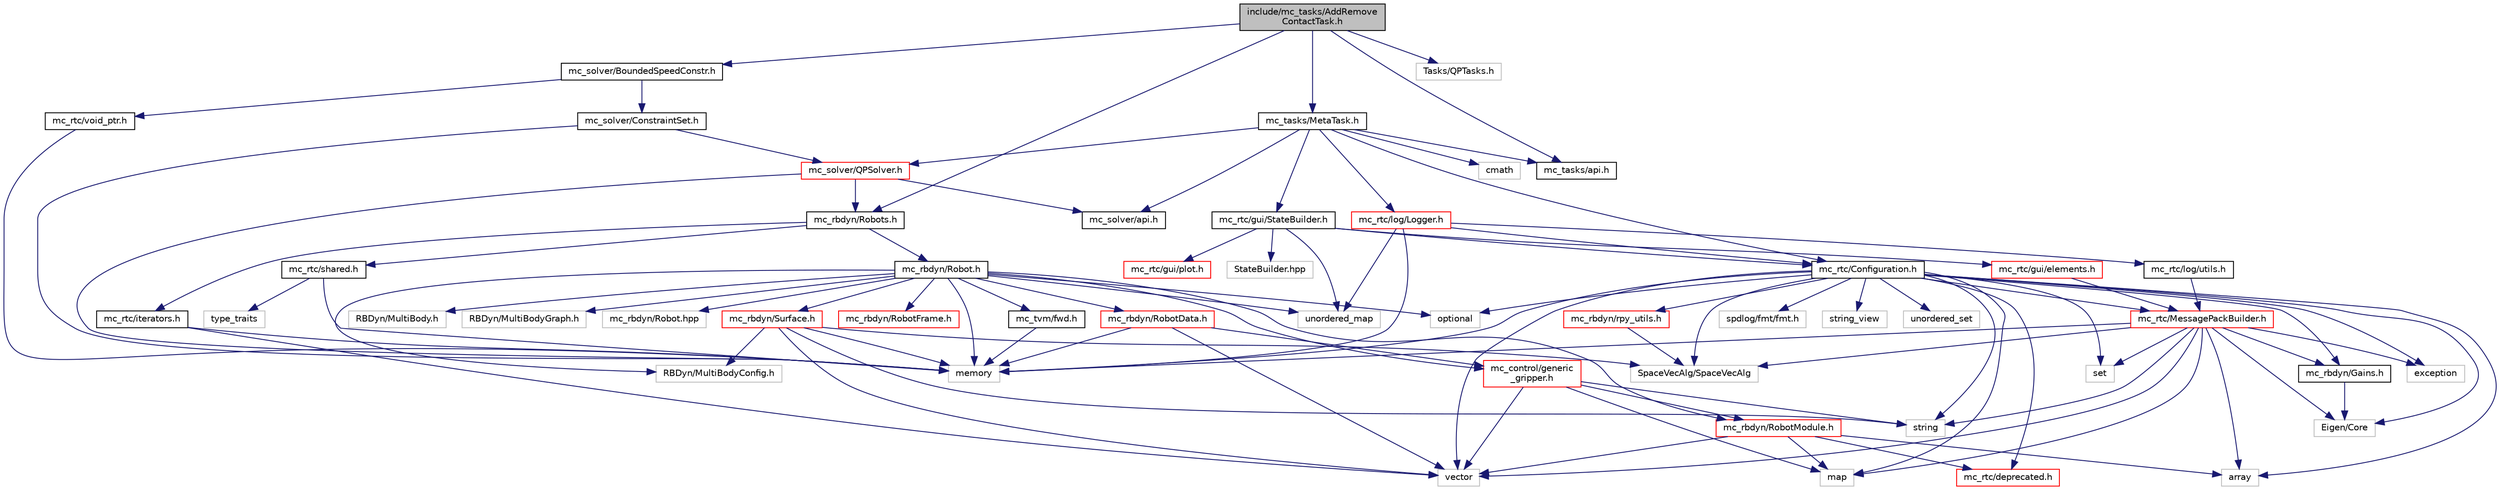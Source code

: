 digraph "include/mc_tasks/AddRemoveContactTask.h"
{
 // INTERACTIVE_SVG=YES
  edge [fontname="Helvetica",fontsize="10",labelfontname="Helvetica",labelfontsize="10"];
  node [fontname="Helvetica",fontsize="10",shape=record];
  Node0 [label="include/mc_tasks/AddRemove\lContactTask.h",height=0.2,width=0.4,color="black", fillcolor="grey75", style="filled", fontcolor="black"];
  Node0 -> Node1 [color="midnightblue",fontsize="10",style="solid",fontname="Helvetica"];
  Node1 [label="mc_rbdyn/Robots.h",height=0.2,width=0.4,color="black", fillcolor="white", style="filled",URL="$Robots_8h.html"];
  Node1 -> Node2 [color="midnightblue",fontsize="10",style="solid",fontname="Helvetica"];
  Node2 [label="mc_rbdyn/Robot.h",height=0.2,width=0.4,color="black", fillcolor="white", style="filled",URL="$mc__rbdyn_2Robot_8h.html"];
  Node2 -> Node3 [color="midnightblue",fontsize="10",style="solid",fontname="Helvetica"];
  Node3 [label="mc_rbdyn/RobotData.h",height=0.2,width=0.4,color="red", fillcolor="white", style="filled",URL="$RobotData_8h.html"];
  Node3 -> Node4 [color="midnightblue",fontsize="10",style="solid",fontname="Helvetica"];
  Node4 [label="mc_control/generic\l_gripper.h",height=0.2,width=0.4,color="red", fillcolor="white", style="filled",URL="$generic__gripper_8h.html"];
  Node4 -> Node6 [color="midnightblue",fontsize="10",style="solid",fontname="Helvetica"];
  Node6 [label="mc_rbdyn/RobotModule.h",height=0.2,width=0.4,color="red", fillcolor="white", style="filled",URL="$RobotModule_8h.html"];
  Node6 -> Node13 [color="midnightblue",fontsize="10",style="solid",fontname="Helvetica"];
  Node13 [label="mc_rtc/deprecated.h",height=0.2,width=0.4,color="red", fillcolor="white", style="filled",URL="$deprecated_8h.html"];
  Node6 -> Node30 [color="midnightblue",fontsize="10",style="solid",fontname="Helvetica"];
  Node30 [label="array",height=0.2,width=0.4,color="grey75", fillcolor="white", style="filled"];
  Node6 -> Node32 [color="midnightblue",fontsize="10",style="solid",fontname="Helvetica"];
  Node32 [label="map",height=0.2,width=0.4,color="grey75", fillcolor="white", style="filled"];
  Node6 -> Node24 [color="midnightblue",fontsize="10",style="solid",fontname="Helvetica"];
  Node24 [label="vector",height=0.2,width=0.4,color="grey75", fillcolor="white", style="filled"];
  Node4 -> Node32 [color="midnightblue",fontsize="10",style="solid",fontname="Helvetica"];
  Node4 -> Node12 [color="midnightblue",fontsize="10",style="solid",fontname="Helvetica"];
  Node12 [label="string",height=0.2,width=0.4,color="grey75", fillcolor="white", style="filled"];
  Node4 -> Node24 [color="midnightblue",fontsize="10",style="solid",fontname="Helvetica"];
  Node3 -> Node11 [color="midnightblue",fontsize="10",style="solid",fontname="Helvetica"];
  Node11 [label="memory",height=0.2,width=0.4,color="grey75", fillcolor="white", style="filled"];
  Node3 -> Node24 [color="midnightblue",fontsize="10",style="solid",fontname="Helvetica"];
  Node2 -> Node52 [color="midnightblue",fontsize="10",style="solid",fontname="Helvetica"];
  Node52 [label="mc_rbdyn/RobotFrame.h",height=0.2,width=0.4,color="red", fillcolor="white", style="filled",URL="$mc__rbdyn_2RobotFrame_8h.html"];
  Node2 -> Node6 [color="midnightblue",fontsize="10",style="solid",fontname="Helvetica"];
  Node2 -> Node59 [color="midnightblue",fontsize="10",style="solid",fontname="Helvetica"];
  Node59 [label="mc_rbdyn/Surface.h",height=0.2,width=0.4,color="red", fillcolor="white", style="filled",URL="$Surface_8h.html"];
  Node59 -> Node60 [color="midnightblue",fontsize="10",style="solid",fontname="Helvetica"];
  Node60 [label="RBDyn/MultiBodyConfig.h",height=0.2,width=0.4,color="grey75", fillcolor="white", style="filled"];
  Node59 -> Node10 [color="midnightblue",fontsize="10",style="solid",fontname="Helvetica"];
  Node10 [label="SpaceVecAlg/SpaceVecAlg",height=0.2,width=0.4,color="grey75", fillcolor="white", style="filled"];
  Node59 -> Node11 [color="midnightblue",fontsize="10",style="solid",fontname="Helvetica"];
  Node59 -> Node12 [color="midnightblue",fontsize="10",style="solid",fontname="Helvetica"];
  Node59 -> Node24 [color="midnightblue",fontsize="10",style="solid",fontname="Helvetica"];
  Node2 -> Node4 [color="midnightblue",fontsize="10",style="solid",fontname="Helvetica"];
  Node2 -> Node56 [color="midnightblue",fontsize="10",style="solid",fontname="Helvetica"];
  Node56 [label="mc_tvm/fwd.h",height=0.2,width=0.4,color="black", fillcolor="white", style="filled",URL="$mc__tvm_2fwd_8h.html"];
  Node56 -> Node11 [color="midnightblue",fontsize="10",style="solid",fontname="Helvetica"];
  Node2 -> Node61 [color="midnightblue",fontsize="10",style="solid",fontname="Helvetica"];
  Node61 [label="RBDyn/MultiBody.h",height=0.2,width=0.4,color="grey75", fillcolor="white", style="filled"];
  Node2 -> Node60 [color="midnightblue",fontsize="10",style="solid",fontname="Helvetica"];
  Node2 -> Node62 [color="midnightblue",fontsize="10",style="solid",fontname="Helvetica"];
  Node62 [label="RBDyn/MultiBodyGraph.h",height=0.2,width=0.4,color="grey75", fillcolor="white", style="filled"];
  Node2 -> Node11 [color="midnightblue",fontsize="10",style="solid",fontname="Helvetica"];
  Node2 -> Node36 [color="midnightblue",fontsize="10",style="solid",fontname="Helvetica"];
  Node36 [label="optional",height=0.2,width=0.4,color="grey75", fillcolor="white", style="filled"];
  Node2 -> Node63 [color="midnightblue",fontsize="10",style="solid",fontname="Helvetica"];
  Node63 [label="unordered_map",height=0.2,width=0.4,color="grey75", fillcolor="white", style="filled"];
  Node2 -> Node64 [color="midnightblue",fontsize="10",style="solid",fontname="Helvetica"];
  Node64 [label="mc_rbdyn/Robot.hpp",height=0.2,width=0.4,color="grey75", fillcolor="white", style="filled"];
  Node1 -> Node65 [color="midnightblue",fontsize="10",style="solid",fontname="Helvetica"];
  Node65 [label="mc_rtc/iterators.h",height=0.2,width=0.4,color="black", fillcolor="white", style="filled",URL="$iterators_8h.html"];
  Node65 -> Node11 [color="midnightblue",fontsize="10",style="solid",fontname="Helvetica"];
  Node65 -> Node24 [color="midnightblue",fontsize="10",style="solid",fontname="Helvetica"];
  Node1 -> Node57 [color="midnightblue",fontsize="10",style="solid",fontname="Helvetica"];
  Node57 [label="mc_rtc/shared.h",height=0.2,width=0.4,color="black", fillcolor="white", style="filled",URL="$shared_8h.html"];
  Node57 -> Node11 [color="midnightblue",fontsize="10",style="solid",fontname="Helvetica"];
  Node57 -> Node58 [color="midnightblue",fontsize="10",style="solid",fontname="Helvetica"];
  Node58 [label="type_traits",height=0.2,width=0.4,color="grey75", fillcolor="white", style="filled"];
  Node0 -> Node66 [color="midnightblue",fontsize="10",style="solid",fontname="Helvetica"];
  Node66 [label="mc_solver/BoundedSpeedConstr.h",height=0.2,width=0.4,color="black", fillcolor="white", style="filled",URL="$BoundedSpeedConstr_8h.html"];
  Node66 -> Node67 [color="midnightblue",fontsize="10",style="solid",fontname="Helvetica"];
  Node67 [label="mc_solver/ConstraintSet.h",height=0.2,width=0.4,color="black", fillcolor="white", style="filled",URL="$ConstraintSet_8h.html"];
  Node67 -> Node68 [color="midnightblue",fontsize="10",style="solid",fontname="Helvetica"];
  Node68 [label="mc_solver/QPSolver.h",height=0.2,width=0.4,color="red", fillcolor="white", style="filled",URL="$QPSolver_8h.html"];
  Node68 -> Node69 [color="midnightblue",fontsize="10",style="solid",fontname="Helvetica"];
  Node69 [label="mc_solver/api.h",height=0.2,width=0.4,color="black", fillcolor="white", style="filled",URL="$include_2mc__solver_2api_8h.html"];
  Node68 -> Node1 [color="midnightblue",fontsize="10",style="solid",fontname="Helvetica"];
  Node68 -> Node11 [color="midnightblue",fontsize="10",style="solid",fontname="Helvetica"];
  Node67 -> Node11 [color="midnightblue",fontsize="10",style="solid",fontname="Helvetica"];
  Node66 -> Node72 [color="midnightblue",fontsize="10",style="solid",fontname="Helvetica"];
  Node72 [label="mc_rtc/void_ptr.h",height=0.2,width=0.4,color="black", fillcolor="white", style="filled",URL="$void__ptr_8h.html"];
  Node72 -> Node11 [color="midnightblue",fontsize="10",style="solid",fontname="Helvetica"];
  Node0 -> Node73 [color="midnightblue",fontsize="10",style="solid",fontname="Helvetica"];
  Node73 [label="mc_tasks/MetaTask.h",height=0.2,width=0.4,color="black", fillcolor="white", style="filled",URL="$MetaTask_8h.html"];
  Node73 -> Node74 [color="midnightblue",fontsize="10",style="solid",fontname="Helvetica"];
  Node74 [label="mc_tasks/api.h",height=0.2,width=0.4,color="black", fillcolor="white", style="filled",URL="$include_2mc__tasks_2api_8h.html"];
  Node73 -> Node26 [color="midnightblue",fontsize="10",style="solid",fontname="Helvetica"];
  Node26 [label="mc_rtc/Configuration.h",height=0.2,width=0.4,color="black", fillcolor="white", style="filled",URL="$mc__rtc_2Configuration_8h.html"];
  Node26 -> Node27 [color="midnightblue",fontsize="10",style="solid",fontname="Helvetica"];
  Node27 [label="mc_rtc/MessagePackBuilder.h",height=0.2,width=0.4,color="red", fillcolor="white", style="filled",URL="$MessagePackBuilder_8h.html"];
  Node27 -> Node28 [color="midnightblue",fontsize="10",style="solid",fontname="Helvetica"];
  Node28 [label="mc_rbdyn/Gains.h",height=0.2,width=0.4,color="black", fillcolor="white", style="filled",URL="$Gains_8h.html"];
  Node28 -> Node29 [color="midnightblue",fontsize="10",style="solid",fontname="Helvetica"];
  Node29 [label="Eigen/Core",height=0.2,width=0.4,color="grey75", fillcolor="white", style="filled"];
  Node27 -> Node10 [color="midnightblue",fontsize="10",style="solid",fontname="Helvetica"];
  Node27 -> Node29 [color="midnightblue",fontsize="10",style="solid",fontname="Helvetica"];
  Node27 -> Node30 [color="midnightblue",fontsize="10",style="solid",fontname="Helvetica"];
  Node27 -> Node31 [color="midnightblue",fontsize="10",style="solid",fontname="Helvetica"];
  Node31 [label="exception",height=0.2,width=0.4,color="grey75", fillcolor="white", style="filled"];
  Node27 -> Node32 [color="midnightblue",fontsize="10",style="solid",fontname="Helvetica"];
  Node27 -> Node11 [color="midnightblue",fontsize="10",style="solid",fontname="Helvetica"];
  Node27 -> Node33 [color="midnightblue",fontsize="10",style="solid",fontname="Helvetica"];
  Node33 [label="set",height=0.2,width=0.4,color="grey75", fillcolor="white", style="filled"];
  Node27 -> Node12 [color="midnightblue",fontsize="10",style="solid",fontname="Helvetica"];
  Node27 -> Node24 [color="midnightblue",fontsize="10",style="solid",fontname="Helvetica"];
  Node26 -> Node13 [color="midnightblue",fontsize="10",style="solid",fontname="Helvetica"];
  Node26 -> Node28 [color="midnightblue",fontsize="10",style="solid",fontname="Helvetica"];
  Node26 -> Node34 [color="midnightblue",fontsize="10",style="solid",fontname="Helvetica"];
  Node34 [label="mc_rbdyn/rpy_utils.h",height=0.2,width=0.4,color="red", fillcolor="white", style="filled",URL="$rpy__utils_8h.html"];
  Node34 -> Node10 [color="midnightblue",fontsize="10",style="solid",fontname="Helvetica"];
  Node26 -> Node10 [color="midnightblue",fontsize="10",style="solid",fontname="Helvetica"];
  Node26 -> Node29 [color="midnightblue",fontsize="10",style="solid",fontname="Helvetica"];
  Node26 -> Node17 [color="midnightblue",fontsize="10",style="solid",fontname="Helvetica"];
  Node17 [label="spdlog/fmt/fmt.h",height=0.2,width=0.4,color="grey75", fillcolor="white", style="filled"];
  Node26 -> Node30 [color="midnightblue",fontsize="10",style="solid",fontname="Helvetica"];
  Node26 -> Node31 [color="midnightblue",fontsize="10",style="solid",fontname="Helvetica"];
  Node26 -> Node32 [color="midnightblue",fontsize="10",style="solid",fontname="Helvetica"];
  Node26 -> Node11 [color="midnightblue",fontsize="10",style="solid",fontname="Helvetica"];
  Node26 -> Node36 [color="midnightblue",fontsize="10",style="solid",fontname="Helvetica"];
  Node26 -> Node33 [color="midnightblue",fontsize="10",style="solid",fontname="Helvetica"];
  Node26 -> Node12 [color="midnightblue",fontsize="10",style="solid",fontname="Helvetica"];
  Node26 -> Node37 [color="midnightblue",fontsize="10",style="solid",fontname="Helvetica"];
  Node37 [label="string_view",height=0.2,width=0.4,color="grey75", fillcolor="white", style="filled"];
  Node26 -> Node38 [color="midnightblue",fontsize="10",style="solid",fontname="Helvetica"];
  Node38 [label="unordered_set",height=0.2,width=0.4,color="grey75", fillcolor="white", style="filled"];
  Node26 -> Node24 [color="midnightblue",fontsize="10",style="solid",fontname="Helvetica"];
  Node73 -> Node75 [color="midnightblue",fontsize="10",style="solid",fontname="Helvetica"];
  Node75 [label="mc_rtc/gui/StateBuilder.h",height=0.2,width=0.4,color="black", fillcolor="white", style="filled",URL="$StateBuilder_8h.html"];
  Node75 -> Node26 [color="midnightblue",fontsize="10",style="solid",fontname="Helvetica"];
  Node75 -> Node76 [color="midnightblue",fontsize="10",style="solid",fontname="Helvetica"];
  Node76 [label="mc_rtc/gui/elements.h",height=0.2,width=0.4,color="red", fillcolor="white", style="filled",URL="$elements_8h.html"];
  Node76 -> Node27 [color="midnightblue",fontsize="10",style="solid",fontname="Helvetica"];
  Node75 -> Node79 [color="midnightblue",fontsize="10",style="solid",fontname="Helvetica"];
  Node79 [label="mc_rtc/gui/plot.h",height=0.2,width=0.4,color="red", fillcolor="white", style="filled",URL="$plot_8h.html"];
  Node75 -> Node63 [color="midnightblue",fontsize="10",style="solid",fontname="Helvetica"];
  Node75 -> Node87 [color="midnightblue",fontsize="10",style="solid",fontname="Helvetica"];
  Node87 [label="StateBuilder.hpp",height=0.2,width=0.4,color="grey75", fillcolor="white", style="filled"];
  Node73 -> Node88 [color="midnightblue",fontsize="10",style="solid",fontname="Helvetica"];
  Node88 [label="mc_rtc/log/Logger.h",height=0.2,width=0.4,color="red", fillcolor="white", style="filled",URL="$Logger_8h.html"];
  Node88 -> Node89 [color="midnightblue",fontsize="10",style="solid",fontname="Helvetica"];
  Node89 [label="mc_rtc/log/utils.h",height=0.2,width=0.4,color="black", fillcolor="white", style="filled",URL="$log_2utils_8h.html"];
  Node89 -> Node27 [color="midnightblue",fontsize="10",style="solid",fontname="Helvetica"];
  Node88 -> Node26 [color="midnightblue",fontsize="10",style="solid",fontname="Helvetica"];
  Node88 -> Node11 [color="midnightblue",fontsize="10",style="solid",fontname="Helvetica"];
  Node88 -> Node63 [color="midnightblue",fontsize="10",style="solid",fontname="Helvetica"];
  Node73 -> Node68 [color="midnightblue",fontsize="10",style="solid",fontname="Helvetica"];
  Node73 -> Node69 [color="midnightblue",fontsize="10",style="solid",fontname="Helvetica"];
  Node73 -> Node91 [color="midnightblue",fontsize="10",style="solid",fontname="Helvetica"];
  Node91 [label="cmath",height=0.2,width=0.4,color="grey75", fillcolor="white", style="filled"];
  Node0 -> Node74 [color="midnightblue",fontsize="10",style="solid",fontname="Helvetica"];
  Node0 -> Node92 [color="midnightblue",fontsize="10",style="solid",fontname="Helvetica"];
  Node92 [label="Tasks/QPTasks.h",height=0.2,width=0.4,color="grey75", fillcolor="white", style="filled"];
}
